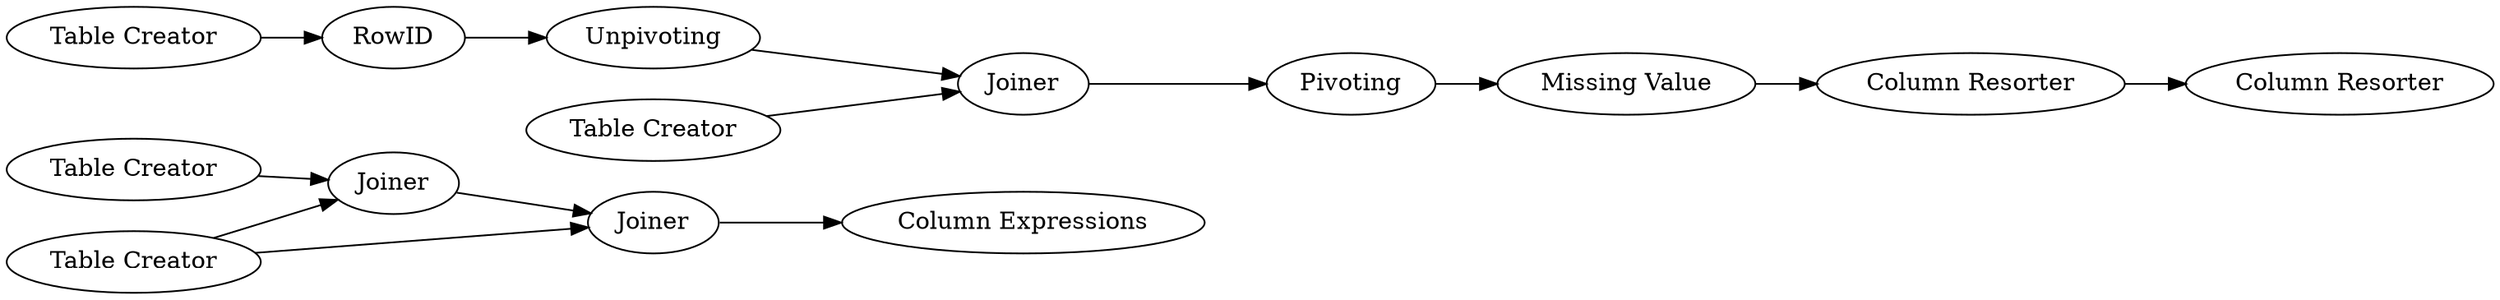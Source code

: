 digraph {
	"8284574252563642158_5" [label="Column Expressions"]
	"8284574252563642158_7" [label="Table Creator"]
	"8284574252563642158_1" [label="Table Creator"]
	"8284574252563642158_8" [label=Unpivoting]
	"8284574252563642158_14" [label="Column Resorter"]
	"8284574252563642158_13" [label="Missing Value"]
	"8284574252563642158_12" [label=Pivoting]
	"8284574252563642158_9" [label=RowID]
	"8284574252563642158_11" [label=Joiner]
	"8284574252563642158_4" [label=Joiner]
	"8284574252563642158_15" [label="Column Resorter"]
	"8284574252563642158_3" [label=Joiner]
	"8284574252563642158_6" [label="Table Creator"]
	"8284574252563642158_2" [label="Table Creator"]
	"8284574252563642158_3" -> "8284574252563642158_4"
	"8284574252563642158_4" -> "8284574252563642158_5"
	"8284574252563642158_6" -> "8284574252563642158_11"
	"8284574252563642158_2" -> "8284574252563642158_4"
	"8284574252563642158_13" -> "8284574252563642158_14"
	"8284574252563642158_9" -> "8284574252563642158_8"
	"8284574252563642158_7" -> "8284574252563642158_9"
	"8284574252563642158_12" -> "8284574252563642158_13"
	"8284574252563642158_14" -> "8284574252563642158_15"
	"8284574252563642158_1" -> "8284574252563642158_3"
	"8284574252563642158_8" -> "8284574252563642158_11"
	"8284574252563642158_11" -> "8284574252563642158_12"
	"8284574252563642158_2" -> "8284574252563642158_3"
	rankdir=LR
}
